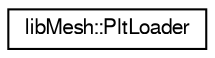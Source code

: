 digraph "Graphical Class Hierarchy"
{
  edge [fontname="FreeSans",fontsize="10",labelfontname="FreeSans",labelfontsize="10"];
  node [fontname="FreeSans",fontsize="10",shape=record];
  rankdir="LR";
  Node1 [label="libMesh::PltLoader",height=0.2,width=0.4,color="black", fillcolor="white", style="filled",URL="$classlibMesh_1_1PltLoader.html"];
}
